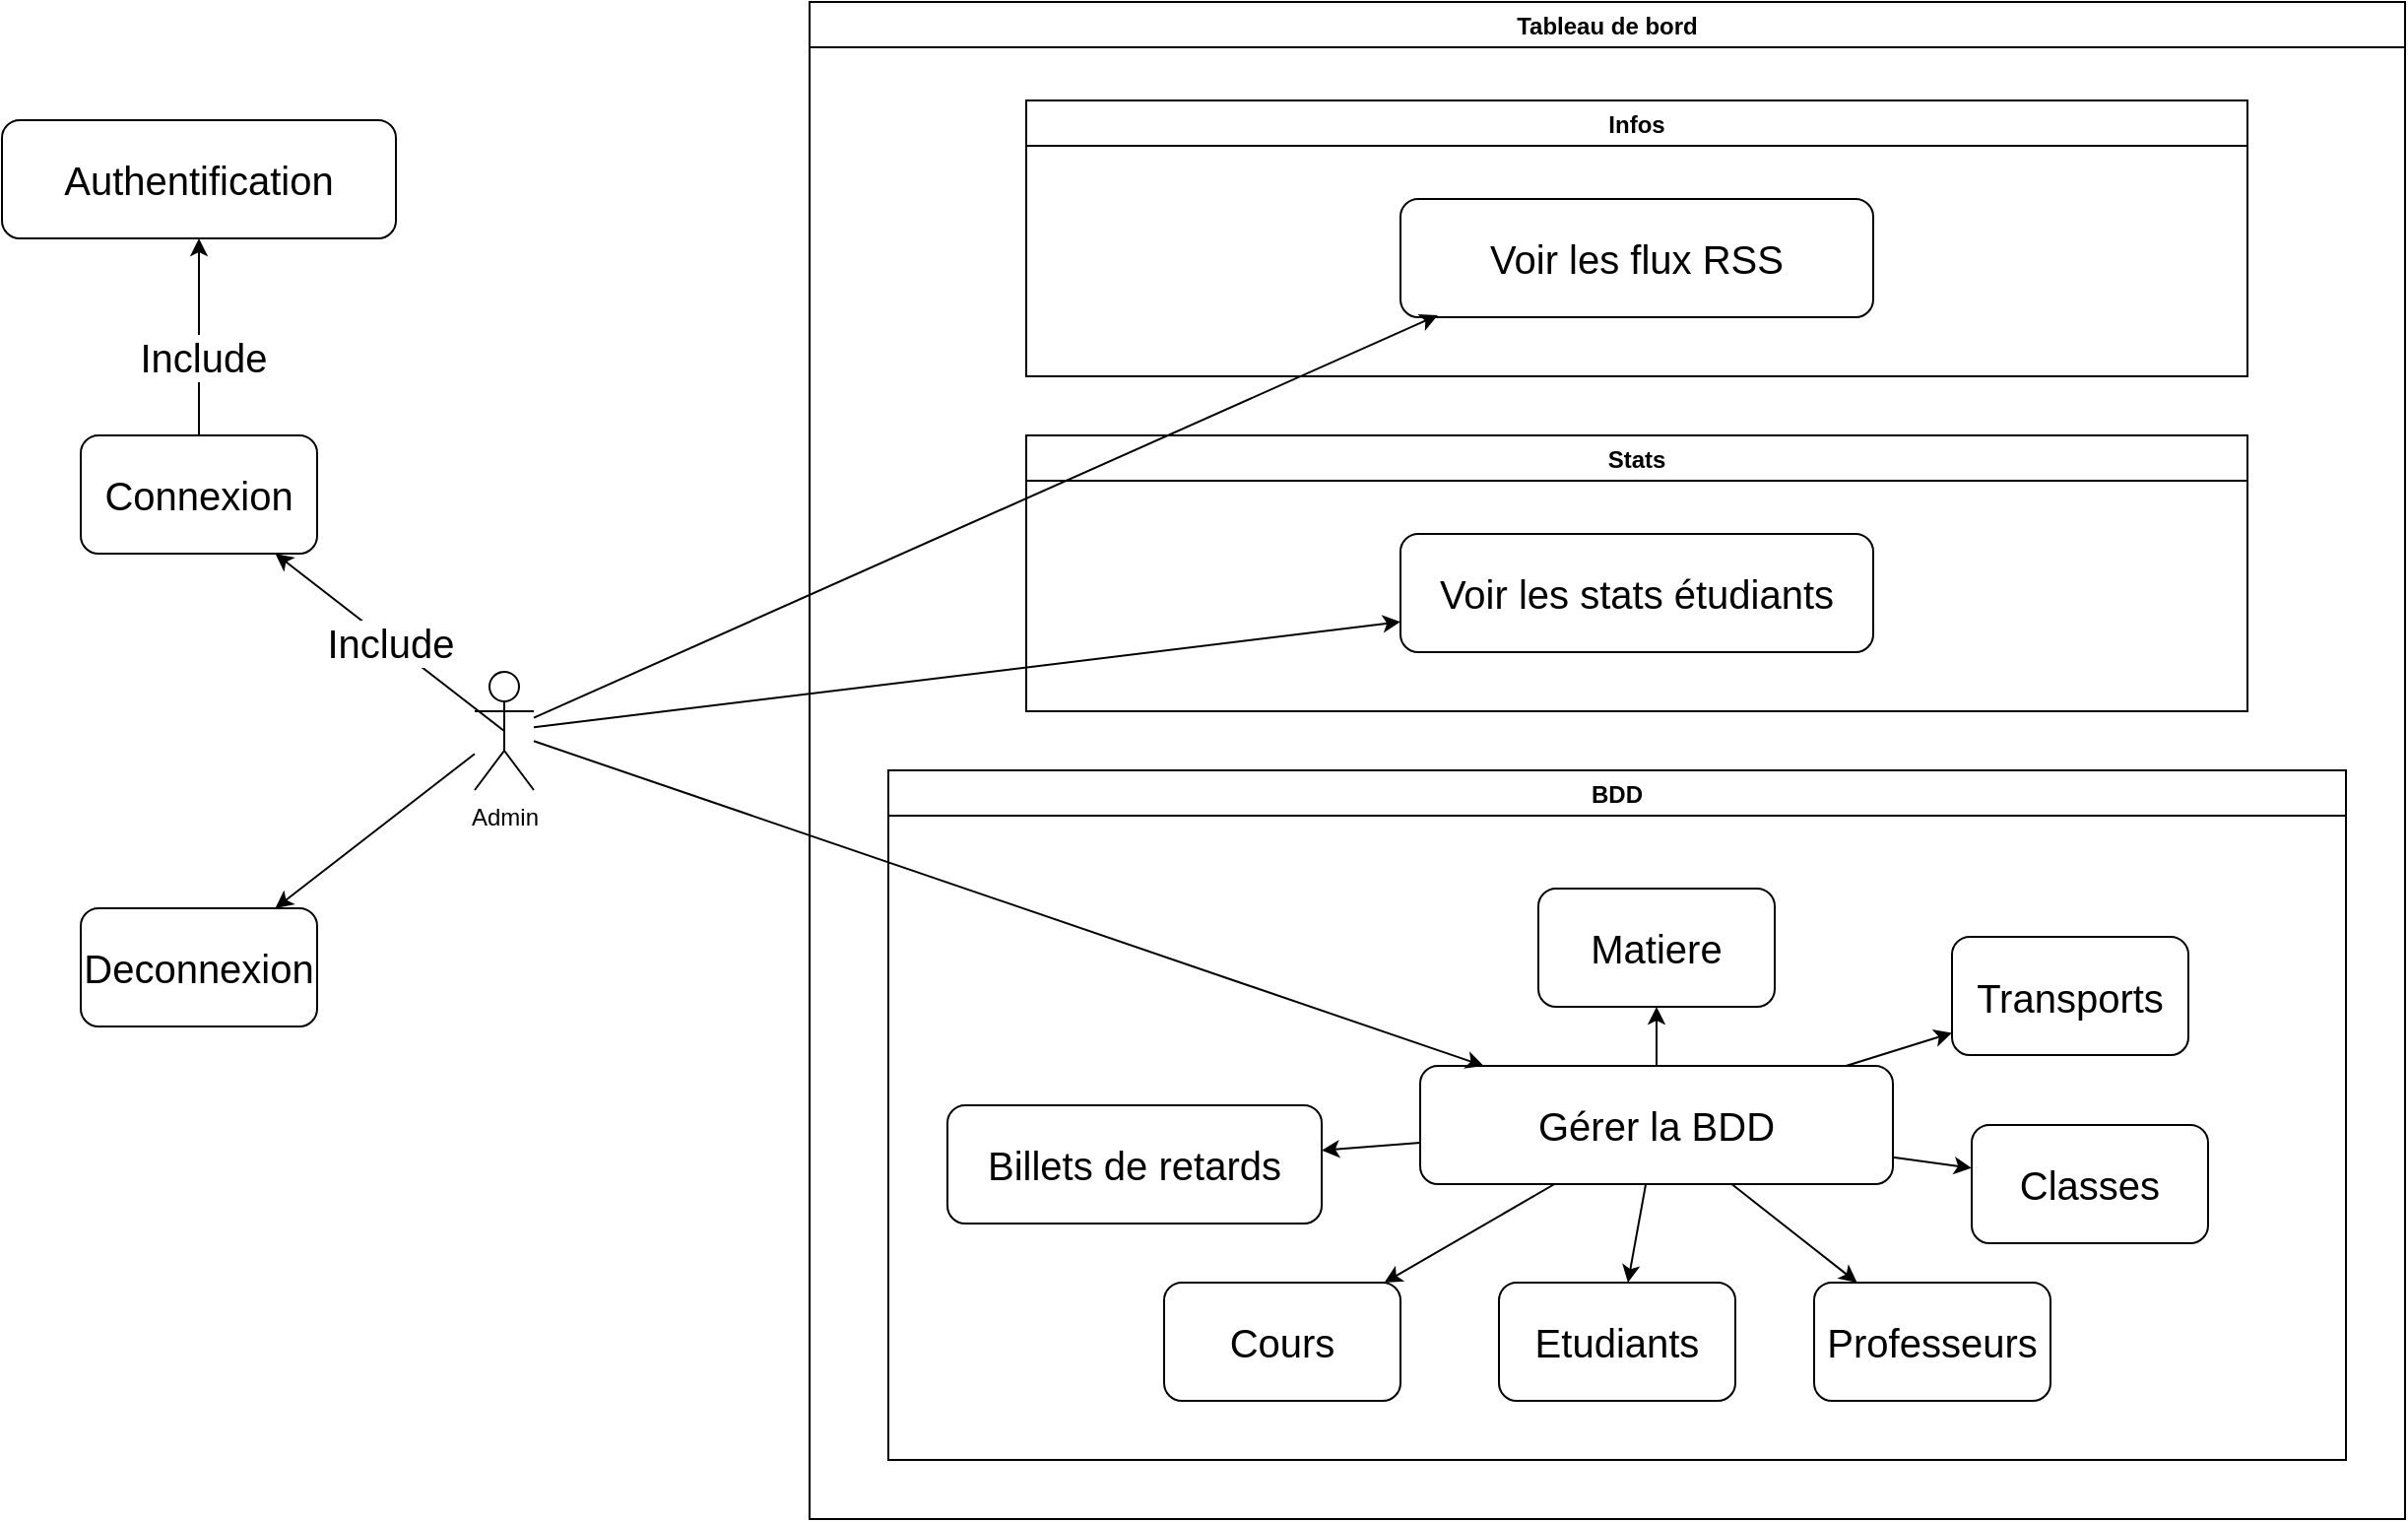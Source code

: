 <mxfile version="20.8.11" type="github">
  <diagram id="BXRtGHbMrKm54WQv6c_G" name="Page-1">
    <mxGraphModel dx="1451" dy="930" grid="1" gridSize="10" guides="1" tooltips="1" connect="1" arrows="1" fold="1" page="1" pageScale="1" pageWidth="827" pageHeight="1169" math="0" shadow="0">
      <root>
        <mxCell id="0" />
        <mxCell id="1" parent="0" />
        <mxCell id="t7ZpOgtnZrypAFFjjD7j-1" value="&lt;div&gt;Admin&lt;/div&gt;" style="shape=umlActor;verticalLabelPosition=bottom;verticalAlign=top;html=1;outlineConnect=0;" parent="1" vertex="1">
          <mxGeometry x="280" y="390" width="30" height="60" as="geometry" />
        </mxCell>
        <mxCell id="t7ZpOgtnZrypAFFjjD7j-8" value="" style="edgeStyle=orthogonalEdgeStyle;rounded=0;orthogonalLoop=1;jettySize=auto;html=1;fontSize=20;" parent="1" source="t7ZpOgtnZrypAFFjjD7j-5" target="t7ZpOgtnZrypAFFjjD7j-7" edge="1">
          <mxGeometry relative="1" as="geometry" />
        </mxCell>
        <mxCell id="t7ZpOgtnZrypAFFjjD7j-11" value="Include" style="edgeLabel;html=1;align=center;verticalAlign=middle;resizable=0;points=[];fontSize=20;" parent="t7ZpOgtnZrypAFFjjD7j-8" vertex="1" connectable="0">
          <mxGeometry x="-0.2" y="-2" relative="1" as="geometry">
            <mxPoint as="offset" />
          </mxGeometry>
        </mxCell>
        <mxCell id="t7ZpOgtnZrypAFFjjD7j-5" value="&lt;div align=&quot;justify&quot;&gt;&lt;font style=&quot;font-size: 20px;&quot;&gt;Connexion&lt;/font&gt;&lt;/div&gt;" style="rounded=1;whiteSpace=wrap;html=1;fontSize=20;" parent="1" vertex="1">
          <mxGeometry x="80" y="270" width="120" height="60" as="geometry" />
        </mxCell>
        <mxCell id="t7ZpOgtnZrypAFFjjD7j-7" value="&lt;div align=&quot;justify&quot;&gt;Authentification&lt;/div&gt;" style="rounded=1;whiteSpace=wrap;html=1;fontSize=20;" parent="1" vertex="1">
          <mxGeometry x="40" y="110" width="200" height="60" as="geometry" />
        </mxCell>
        <mxCell id="t7ZpOgtnZrypAFFjjD7j-9" value="" style="endArrow=classic;html=1;rounded=0;fontSize=20;exitX=0.5;exitY=0.5;exitDx=0;exitDy=0;exitPerimeter=0;" parent="1" source="t7ZpOgtnZrypAFFjjD7j-1" target="t7ZpOgtnZrypAFFjjD7j-5" edge="1">
          <mxGeometry relative="1" as="geometry">
            <mxPoint x="-60" y="330" as="sourcePoint" />
            <mxPoint x="40" y="330" as="targetPoint" />
          </mxGeometry>
        </mxCell>
        <mxCell id="t7ZpOgtnZrypAFFjjD7j-10" value="Include" style="edgeLabel;resizable=0;html=1;align=center;verticalAlign=middle;fontSize=20;" parent="t7ZpOgtnZrypAFFjjD7j-9" connectable="0" vertex="1">
          <mxGeometry relative="1" as="geometry" />
        </mxCell>
        <mxCell id="t7ZpOgtnZrypAFFjjD7j-14" value="&lt;div align=&quot;justify&quot;&gt;&lt;font style=&quot;font-size: 20px;&quot;&gt;Deconnexion&lt;/font&gt;&lt;/div&gt;" style="rounded=1;whiteSpace=wrap;html=1;fontSize=20;" parent="1" vertex="1">
          <mxGeometry x="80" y="510" width="120" height="60" as="geometry" />
        </mxCell>
        <mxCell id="t7ZpOgtnZrypAFFjjD7j-15" value="" style="endArrow=classic;html=1;rounded=0;fontSize=20;" parent="1" source="t7ZpOgtnZrypAFFjjD7j-1" target="t7ZpOgtnZrypAFFjjD7j-14" edge="1">
          <mxGeometry relative="1" as="geometry">
            <mxPoint x="295" y="670" as="sourcePoint" />
            <mxPoint x="40" y="580" as="targetPoint" />
          </mxGeometry>
        </mxCell>
        <mxCell id="t7ZpOgtnZrypAFFjjD7j-17" value="Tableau de bord" style="swimlane;" parent="1" vertex="1">
          <mxGeometry x="450" y="50" width="810" height="770" as="geometry">
            <mxRectangle x="190" y="220" width="90" height="30" as="alternateBounds" />
          </mxGeometry>
        </mxCell>
        <mxCell id="t7ZpOgtnZrypAFFjjD7j-18" value="Infos" style="swimlane;startSize=23;" parent="t7ZpOgtnZrypAFFjjD7j-17" vertex="1">
          <mxGeometry x="110" y="50" width="620" height="140" as="geometry" />
        </mxCell>
        <mxCell id="t7ZpOgtnZrypAFFjjD7j-32" value="&lt;div align=&quot;center&quot;&gt;Voir les flux RSS&lt;br&gt;&lt;/div&gt;" style="rounded=1;whiteSpace=wrap;html=1;fontSize=20;" parent="t7ZpOgtnZrypAFFjjD7j-18" vertex="1">
          <mxGeometry x="190" y="50" width="240" height="60" as="geometry" />
        </mxCell>
        <mxCell id="t7ZpOgtnZrypAFFjjD7j-24" value="BDD" style="swimlane;" parent="t7ZpOgtnZrypAFFjjD7j-17" vertex="1">
          <mxGeometry x="40" y="390" width="740" height="350" as="geometry" />
        </mxCell>
        <mxCell id="t7ZpOgtnZrypAFFjjD7j-35" value="Gérer la BDD" style="rounded=1;whiteSpace=wrap;html=1;fontSize=20;" parent="t7ZpOgtnZrypAFFjjD7j-24" vertex="1">
          <mxGeometry x="270" y="150" width="240" height="60" as="geometry" />
        </mxCell>
        <mxCell id="t7ZpOgtnZrypAFFjjD7j-36" value="Etudiants" style="rounded=1;whiteSpace=wrap;html=1;fontSize=20;" parent="t7ZpOgtnZrypAFFjjD7j-24" vertex="1">
          <mxGeometry x="310" y="260" width="120" height="60" as="geometry" />
        </mxCell>
        <mxCell id="t7ZpOgtnZrypAFFjjD7j-37" value="Professeurs" style="rounded=1;whiteSpace=wrap;html=1;fontSize=20;" parent="t7ZpOgtnZrypAFFjjD7j-24" vertex="1">
          <mxGeometry x="470" y="260" width="120" height="60" as="geometry" />
        </mxCell>
        <mxCell id="t7ZpOgtnZrypAFFjjD7j-38" value="Classes" style="rounded=1;whiteSpace=wrap;html=1;fontSize=20;" parent="t7ZpOgtnZrypAFFjjD7j-24" vertex="1">
          <mxGeometry x="550" y="180" width="120" height="60" as="geometry" />
        </mxCell>
        <mxCell id="t7ZpOgtnZrypAFFjjD7j-57" value="" style="endArrow=classic;html=1;rounded=0;fontSize=20;" parent="t7ZpOgtnZrypAFFjjD7j-24" source="t7ZpOgtnZrypAFFjjD7j-35" target="t7ZpOgtnZrypAFFjjD7j-36" edge="1">
          <mxGeometry width="50" height="50" relative="1" as="geometry">
            <mxPoint x="110" y="410" as="sourcePoint" />
            <mxPoint x="160" y="360" as="targetPoint" />
          </mxGeometry>
        </mxCell>
        <mxCell id="t7ZpOgtnZrypAFFjjD7j-59" value="" style="endArrow=classic;html=1;rounded=0;fontSize=20;" parent="t7ZpOgtnZrypAFFjjD7j-24" source="t7ZpOgtnZrypAFFjjD7j-35" target="t7ZpOgtnZrypAFFjjD7j-38" edge="1">
          <mxGeometry width="50" height="50" relative="1" as="geometry">
            <mxPoint x="340" y="150" as="sourcePoint" />
            <mxPoint x="260" y="210" as="targetPoint" />
          </mxGeometry>
        </mxCell>
        <mxCell id="t7ZpOgtnZrypAFFjjD7j-58" value="" style="endArrow=classic;html=1;rounded=0;fontSize=20;" parent="t7ZpOgtnZrypAFFjjD7j-24" source="t7ZpOgtnZrypAFFjjD7j-35" target="t7ZpOgtnZrypAFFjjD7j-37" edge="1">
          <mxGeometry width="50" height="50" relative="1" as="geometry">
            <mxPoint x="330" y="140" as="sourcePoint" />
            <mxPoint x="250" y="200" as="targetPoint" />
          </mxGeometry>
        </mxCell>
        <mxCell id="vC8OCL3-nV7OYmiPZOQB-2" value="Transports" style="rounded=1;whiteSpace=wrap;html=1;fontSize=20;" parent="t7ZpOgtnZrypAFFjjD7j-24" vertex="1">
          <mxGeometry x="540" y="84.5" width="120" height="60" as="geometry" />
        </mxCell>
        <mxCell id="vC8OCL3-nV7OYmiPZOQB-3" value="" style="endArrow=classic;html=1;rounded=0;fontSize=20;" parent="t7ZpOgtnZrypAFFjjD7j-24" source="t7ZpOgtnZrypAFFjjD7j-35" target="vC8OCL3-nV7OYmiPZOQB-2" edge="1">
          <mxGeometry width="50" height="50" relative="1" as="geometry">
            <mxPoint x="410" y="140" as="sourcePoint" />
            <mxPoint x="490" y="200" as="targetPoint" />
          </mxGeometry>
        </mxCell>
        <mxCell id="AHKd4JmvOhIHxKT9gnMJ-1" value="Cours" style="rounded=1;whiteSpace=wrap;html=1;fontSize=20;" parent="t7ZpOgtnZrypAFFjjD7j-24" vertex="1">
          <mxGeometry x="140" y="260" width="120" height="60" as="geometry" />
        </mxCell>
        <mxCell id="AHKd4JmvOhIHxKT9gnMJ-2" value="" style="endArrow=classic;html=1;rounded=0;fontSize=20;" parent="t7ZpOgtnZrypAFFjjD7j-24" source="t7ZpOgtnZrypAFFjjD7j-35" target="AHKd4JmvOhIHxKT9gnMJ-1" edge="1">
          <mxGeometry width="50" height="50" relative="1" as="geometry">
            <mxPoint x="355" y="140" as="sourcePoint" />
            <mxPoint x="325" y="200" as="targetPoint" />
          </mxGeometry>
        </mxCell>
        <mxCell id="t7ZpOgtnZrypAFFjjD7j-34" value="Billets de retards" style="rounded=1;whiteSpace=wrap;html=1;fontSize=20;" parent="t7ZpOgtnZrypAFFjjD7j-24" vertex="1">
          <mxGeometry x="30" y="170" width="190" height="60" as="geometry" />
        </mxCell>
        <mxCell id="t7ZpOgtnZrypAFFjjD7j-52" value="" style="endArrow=classic;html=1;rounded=0;fontSize=20;" parent="t7ZpOgtnZrypAFFjjD7j-24" source="t7ZpOgtnZrypAFFjjD7j-35" target="t7ZpOgtnZrypAFFjjD7j-34" edge="1">
          <mxGeometry width="50" height="50" relative="1" as="geometry">
            <mxPoint x="-190" y="173.589" as="sourcePoint" />
            <mxPoint x="188.96" y="-241.02" as="targetPoint" />
          </mxGeometry>
        </mxCell>
        <mxCell id="AHKd4JmvOhIHxKT9gnMJ-3" value="Matiere" style="rounded=1;whiteSpace=wrap;html=1;fontSize=20;" parent="t7ZpOgtnZrypAFFjjD7j-24" vertex="1">
          <mxGeometry x="330" y="60" width="120" height="60" as="geometry" />
        </mxCell>
        <mxCell id="AHKd4JmvOhIHxKT9gnMJ-7" value="" style="endArrow=classic;html=1;rounded=0;fontSize=20;" parent="t7ZpOgtnZrypAFFjjD7j-24" source="t7ZpOgtnZrypAFFjjD7j-35" target="AHKd4JmvOhIHxKT9gnMJ-3" edge="1">
          <mxGeometry width="50" height="50" relative="1" as="geometry">
            <mxPoint x="468.182" y="220" as="sourcePoint" />
            <mxPoint x="590" y="273.6" as="targetPoint" />
          </mxGeometry>
        </mxCell>
        <mxCell id="AHKd4JmvOhIHxKT9gnMJ-8" value="Stats" style="swimlane;startSize=23;" parent="t7ZpOgtnZrypAFFjjD7j-17" vertex="1">
          <mxGeometry x="110" y="220" width="620" height="140" as="geometry" />
        </mxCell>
        <mxCell id="AHKd4JmvOhIHxKT9gnMJ-9" value="&lt;div align=&quot;center&quot;&gt;Voir les stats étudiants&lt;br&gt;&lt;/div&gt;" style="rounded=1;whiteSpace=wrap;html=1;fontSize=20;" parent="AHKd4JmvOhIHxKT9gnMJ-8" vertex="1">
          <mxGeometry x="190" y="50" width="240" height="60" as="geometry" />
        </mxCell>
        <mxCell id="t7ZpOgtnZrypAFFjjD7j-51" value="" style="endArrow=classic;html=1;rounded=0;fontSize=20;entryX=0.079;entryY=0.983;entryDx=0;entryDy=0;entryPerimeter=0;" parent="1" source="t7ZpOgtnZrypAFFjjD7j-1" target="t7ZpOgtnZrypAFFjjD7j-32" edge="1">
          <mxGeometry width="50" height="50" relative="1" as="geometry">
            <mxPoint x="580" y="460" as="sourcePoint" />
            <mxPoint x="630" y="410" as="targetPoint" />
          </mxGeometry>
        </mxCell>
        <mxCell id="t7ZpOgtnZrypAFFjjD7j-53" value="" style="endArrow=classic;html=1;rounded=0;fontSize=20;" parent="1" source="t7ZpOgtnZrypAFFjjD7j-1" target="t7ZpOgtnZrypAFFjjD7j-35" edge="1">
          <mxGeometry width="50" height="50" relative="1" as="geometry">
            <mxPoint x="320" y="640" as="sourcePoint" />
            <mxPoint x="728.96" y="228.98" as="targetPoint" />
          </mxGeometry>
        </mxCell>
        <mxCell id="AHKd4JmvOhIHxKT9gnMJ-10" value="" style="endArrow=classic;html=1;rounded=0;fontSize=20;" parent="1" source="t7ZpOgtnZrypAFFjjD7j-1" target="AHKd4JmvOhIHxKT9gnMJ-9" edge="1">
          <mxGeometry width="50" height="50" relative="1" as="geometry">
            <mxPoint x="320" y="423.322" as="sourcePoint" />
            <mxPoint x="778.96" y="218.98" as="targetPoint" />
          </mxGeometry>
        </mxCell>
      </root>
    </mxGraphModel>
  </diagram>
</mxfile>
